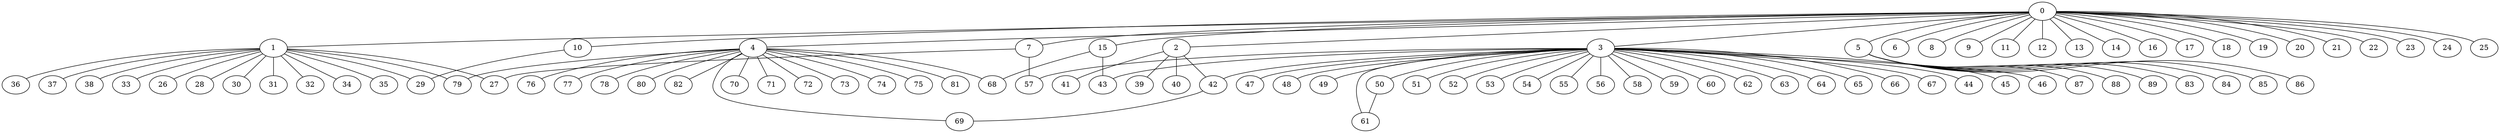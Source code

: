 
graph graphname {
    0 -- 1
0 -- 2
0 -- 3
0 -- 4
0 -- 5
0 -- 6
0 -- 7
0 -- 8
0 -- 9
0 -- 10
0 -- 11
0 -- 12
0 -- 13
0 -- 14
0 -- 15
0 -- 16
0 -- 17
0 -- 18
0 -- 19
0 -- 20
0 -- 21
0 -- 22
0 -- 23
0 -- 24
0 -- 25
1 -- 32
1 -- 34
1 -- 35
1 -- 36
1 -- 37
1 -- 38
1 -- 33
1 -- 26
1 -- 27
1 -- 28
1 -- 29
1 -- 30
1 -- 31
1 -- 79
2 -- 40
2 -- 42
2 -- 41
2 -- 39
3 -- 43
3 -- 44
3 -- 45
3 -- 46
3 -- 47
3 -- 48
3 -- 49
3 -- 50
3 -- 51
3 -- 52
3 -- 53
3 -- 54
3 -- 55
3 -- 56
3 -- 57
3 -- 58
3 -- 59
3 -- 60
3 -- 61
3 -- 62
3 -- 63
3 -- 64
3 -- 65
3 -- 66
3 -- 67
3 -- 42
4 -- 68
4 -- 69
4 -- 70
4 -- 71
4 -- 72
4 -- 73
4 -- 74
4 -- 75
4 -- 76
4 -- 77
4 -- 78
4 -- 79
4 -- 80
4 -- 81
4 -- 82
5 -- 83
5 -- 84
5 -- 85
5 -- 86
5 -- 87
5 -- 88
5 -- 89
7 -- 27
7 -- 57
10 -- 29
15 -- 43
15 -- 68
42 -- 69
50 -- 61

}
